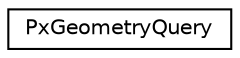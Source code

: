 digraph "Graphical Class Hierarchy"
{
  edge [fontname="Helvetica",fontsize="10",labelfontname="Helvetica",labelfontsize="10"];
  node [fontname="Helvetica",fontsize="10",shape=record];
  rankdir="LR";
  Node0 [label="PxGeometryQuery",height=0.2,width=0.4,color="black", fillcolor="white", style="filled",URL="$classPxGeometryQuery.html",tooltip="Collection of geometry object queries (sweeps, raycasts, overlaps, ...). "];
}
